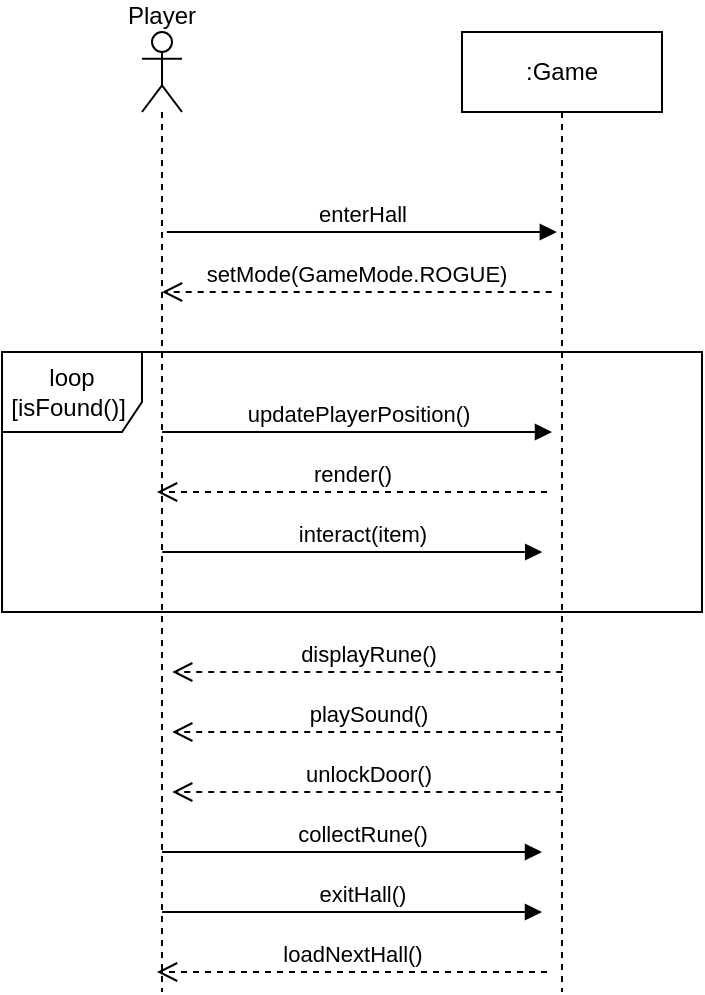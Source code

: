 <mxfile version="24.8.6">
  <diagram name="Page-1" id="FI2Y_2_EOv9rips4BZRn">
    <mxGraphModel dx="504" dy="547" grid="1" gridSize="10" guides="1" tooltips="1" connect="1" arrows="1" fold="1" page="1" pageScale="1" pageWidth="850" pageHeight="1100" math="0" shadow="0">
      <root>
        <mxCell id="0" />
        <mxCell id="1" parent="0" />
        <mxCell id="LcSldpAkXtB4kn1oc7S1-2" value="Player&lt;div&gt;&lt;br&gt;&lt;/div&gt;&lt;div&gt;&lt;br&gt;&lt;/div&gt;&lt;div&gt;&lt;br&gt;&lt;/div&gt;&lt;div&gt;&lt;br&gt;&lt;/div&gt;" style="shape=umlLifeline;perimeter=lifelinePerimeter;whiteSpace=wrap;html=1;container=1;dropTarget=0;collapsible=0;recursiveResize=0;outlineConnect=0;portConstraint=eastwest;newEdgeStyle={&quot;curved&quot;:0,&quot;rounded&quot;:0};participant=umlActor;" parent="1" vertex="1">
          <mxGeometry x="170" y="120" width="20" height="480" as="geometry" />
        </mxCell>
        <mxCell id="LcSldpAkXtB4kn1oc7S1-3" value=":Game" style="shape=umlLifeline;perimeter=lifelinePerimeter;whiteSpace=wrap;html=1;container=1;dropTarget=0;collapsible=0;recursiveResize=0;outlineConnect=0;portConstraint=eastwest;newEdgeStyle={&quot;curved&quot;:0,&quot;rounded&quot;:0};" parent="1" vertex="1">
          <mxGeometry x="330" y="120" width="100" height="480" as="geometry" />
        </mxCell>
        <mxCell id="LcSldpAkXtB4kn1oc7S1-9" value="&lt;br&gt;&lt;div&gt;enterHall&lt;/div&gt;" style="html=1;verticalAlign=bottom;endArrow=block;curved=0;rounded=0;" parent="1" edge="1">
          <mxGeometry width="80" relative="1" as="geometry">
            <mxPoint x="182.42" y="220" as="sourcePoint" />
            <mxPoint x="377.42" y="220" as="targetPoint" />
          </mxGeometry>
        </mxCell>
        <mxCell id="LcSldpAkXtB4kn1oc7S1-10" value="loop&lt;div&gt;[isFound()]&amp;nbsp;&lt;/div&gt;" style="shape=umlFrame;whiteSpace=wrap;html=1;pointerEvents=0;width=70;height=40;" parent="1" vertex="1">
          <mxGeometry x="100" y="280" width="350" height="130" as="geometry" />
        </mxCell>
        <mxCell id="LcSldpAkXtB4kn1oc7S1-11" value="setMode(GameMode.ROGUE)" style="html=1;verticalAlign=bottom;endArrow=open;dashed=1;endSize=8;curved=0;rounded=0;" parent="1" edge="1">
          <mxGeometry x="0.0" relative="1" as="geometry">
            <mxPoint x="374.84" y="250" as="sourcePoint" />
            <mxPoint x="179.995" y="250" as="targetPoint" />
            <Array as="points">
              <mxPoint x="289.84" y="250" />
            </Array>
            <mxPoint as="offset" />
          </mxGeometry>
        </mxCell>
        <mxCell id="LcSldpAkXtB4kn1oc7S1-14" value="&lt;span style=&quot;text-align: left;&quot;&gt;updatePlayerPosition()&lt;/span&gt;" style="html=1;verticalAlign=bottom;endArrow=block;curved=0;rounded=0;" parent="1" source="LcSldpAkXtB4kn1oc7S1-2" edge="1">
          <mxGeometry width="80" relative="1" as="geometry">
            <mxPoint x="185" y="320" as="sourcePoint" />
            <mxPoint x="375" y="320.0" as="targetPoint" />
            <mxPoint as="offset" />
          </mxGeometry>
        </mxCell>
        <mxCell id="LcSldpAkXtB4kn1oc7S1-27" value="interact(item)" style="html=1;verticalAlign=bottom;endArrow=block;curved=0;rounded=0;" parent="1" edge="1">
          <mxGeometry x="0.051" width="80" relative="1" as="geometry">
            <mxPoint x="180.11" y="380" as="sourcePoint" />
            <mxPoint x="370.11" y="380.0" as="targetPoint" />
            <mxPoint as="offset" />
          </mxGeometry>
        </mxCell>
        <mxCell id="LcSldpAkXtB4kn1oc7S1-33" value="render()" style="html=1;verticalAlign=bottom;endArrow=open;dashed=1;endSize=8;curved=0;rounded=0;" parent="1" edge="1">
          <mxGeometry x="0.0" relative="1" as="geometry">
            <mxPoint x="372.5" y="350" as="sourcePoint" />
            <mxPoint x="177.5" y="350" as="targetPoint" />
            <mxPoint as="offset" />
          </mxGeometry>
        </mxCell>
        <mxCell id="LcSldpAkXtB4kn1oc7S1-34" value="displayRune()&lt;span style=&quot;color: rgba(0, 0, 0, 0); font-family: monospace; font-size: 0px; text-align: start; background-color: rgb(251, 251, 251);&quot;&gt;%3CmxGraphModel%3E%3Croot%3E%3CmxCell%20id%3D%220%22%2F%3E%3CmxCell%20id%3D%221%22%20parent%3D%220%22%2F%3E%3CmxCell%20id%3D%222%22%20value%3D%22render()%22%20style%3D%22html%3D1%3BverticalAlign%3Dbottom%3BendArrow%3Dopen%3Bdashed%3D1%3BendSize%3D8%3Bcurved%3D0%3Brounded%3D0%3B%22%20edge%3D%221%22%20parent%3D%221%22%3E%3CmxGeometry%20x%3D%220.0%22%20relative%3D%221%22%20as%3D%22geometry%22%3E%3CmxPoint%20x%3D%22372.5%22%20y%3D%22350%22%20as%3D%22sourcePoint%22%2F%3E%3CmxPoint%20x%3D%22177.5%22%20y%3D%22350%22%20as%3D%22targetPoint%22%2F%3E%3CmxPoint%20as%3D%22offset%22%2F%3E%3C%2FmxGeometry%3E%3C%2FmxCell%3E%3C%2Froot%3E%3C%2FmxGraphModel%3E&lt;/span&gt;" style="html=1;verticalAlign=bottom;endArrow=open;dashed=1;endSize=8;curved=0;rounded=0;" parent="1" edge="1">
          <mxGeometry x="0.001" relative="1" as="geometry">
            <mxPoint x="380.11" y="440" as="sourcePoint" />
            <mxPoint x="185.11" y="440" as="targetPoint" />
            <mxPoint as="offset" />
          </mxGeometry>
        </mxCell>
        <mxCell id="LcSldpAkXtB4kn1oc7S1-35" value="playSound()" style="html=1;verticalAlign=bottom;endArrow=open;dashed=1;endSize=8;curved=0;rounded=0;" parent="1" edge="1">
          <mxGeometry x="0.0" relative="1" as="geometry">
            <mxPoint x="380.11" y="470" as="sourcePoint" />
            <mxPoint x="185.11" y="470" as="targetPoint" />
            <mxPoint as="offset" />
          </mxGeometry>
        </mxCell>
        <mxCell id="LcSldpAkXtB4kn1oc7S1-36" value="unlockDoor()" style="html=1;verticalAlign=bottom;endArrow=open;dashed=1;endSize=8;curved=0;rounded=0;" parent="1" edge="1">
          <mxGeometry x="0.001" relative="1" as="geometry">
            <mxPoint x="380.11" y="500" as="sourcePoint" />
            <mxPoint x="185.11" y="500" as="targetPoint" />
            <mxPoint as="offset" />
          </mxGeometry>
        </mxCell>
        <mxCell id="LcSldpAkXtB4kn1oc7S1-37" value="collectRune()" style="html=1;verticalAlign=bottom;endArrow=block;curved=0;rounded=0;" parent="1" edge="1">
          <mxGeometry x="0.051" width="80" relative="1" as="geometry">
            <mxPoint x="180" y="530" as="sourcePoint" />
            <mxPoint x="370" y="530.0" as="targetPoint" />
            <mxPoint as="offset" />
          </mxGeometry>
        </mxCell>
        <mxCell id="LcSldpAkXtB4kn1oc7S1-38" value="exitHall()" style="html=1;verticalAlign=bottom;endArrow=block;curved=0;rounded=0;" parent="1" edge="1">
          <mxGeometry x="0.051" width="80" relative="1" as="geometry">
            <mxPoint x="180" y="560" as="sourcePoint" />
            <mxPoint x="370" y="560.0" as="targetPoint" />
            <mxPoint as="offset" />
          </mxGeometry>
        </mxCell>
        <mxCell id="LcSldpAkXtB4kn1oc7S1-39" value="loadNextHall()" style="html=1;verticalAlign=bottom;endArrow=open;dashed=1;endSize=8;curved=0;rounded=0;" parent="1" edge="1">
          <mxGeometry x="0.0" relative="1" as="geometry">
            <mxPoint x="372.5" y="590" as="sourcePoint" />
            <mxPoint x="177.5" y="590" as="targetPoint" />
            <mxPoint as="offset" />
          </mxGeometry>
        </mxCell>
      </root>
    </mxGraphModel>
  </diagram>
</mxfile>
